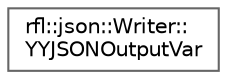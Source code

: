 digraph "类继承关系图"
{
 // LATEX_PDF_SIZE
  bgcolor="transparent";
  edge [fontname=Helvetica,fontsize=10,labelfontname=Helvetica,labelfontsize=10];
  node [fontname=Helvetica,fontsize=10,shape=box,height=0.2,width=0.4];
  rankdir="LR";
  Node0 [id="Node000000",label="rfl::json::Writer::\lYYJSONOutputVar",height=0.2,width=0.4,color="grey40", fillcolor="white", style="filled",URL="$structrfl_1_1json_1_1_writer_1_1_y_y_j_s_o_n_output_var.html",tooltip=" "];
}
